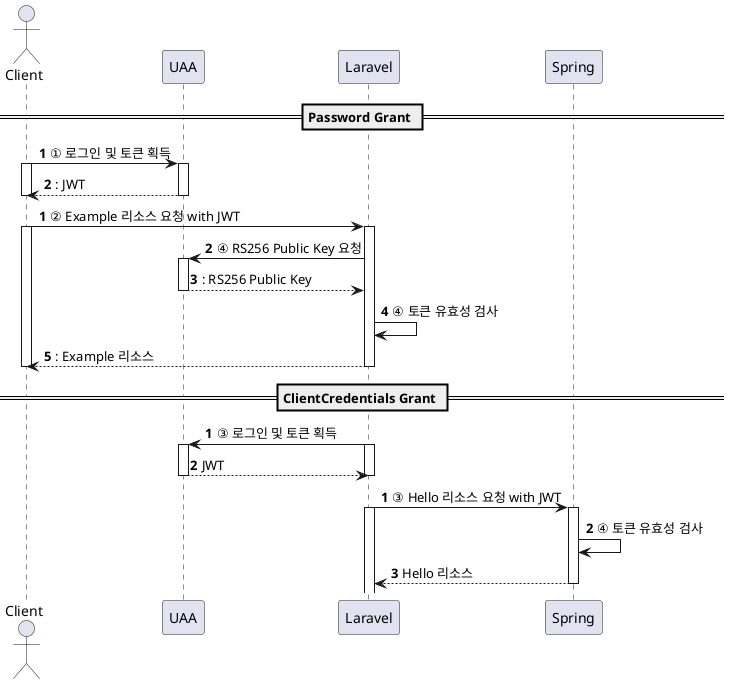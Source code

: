 @startuml

actor Client as a
participant UAA as b
participant Laravel as c
participant Spring as d

== Password Grant ==

autonumber
a -> b: ① 로그인 및 토큰 획득
activate a
activate b
return: JWT
deactivate a

autonumber
a -> c: ② Example 리소스 요청 with JWT
activate a
activate c
c -> b: ④ RS256 Public Key 요청
activate b
return: RS256 Public Key
c -> c: ④ 토큰 유효성 검사
return: Example 리소스
deactivate a

== ClientCredentials Grant ==

autonumber
c -> b: ③ 로그인 및 토큰 획득
activate c
activate b
return JWT
deactivate c

autonumber
c -> d: ③ Hello 리소스 요청 with JWT
activate c
activate d
d -> d: ④ 토큰 유효성 검사
return Hello 리소스

@enduml
